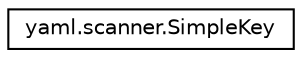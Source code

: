 digraph "Graphical Class Hierarchy"
{
 // LATEX_PDF_SIZE
  edge [fontname="Helvetica",fontsize="10",labelfontname="Helvetica",labelfontsize="10"];
  node [fontname="Helvetica",fontsize="10",shape=record];
  rankdir="LR";
  Node0 [label="yaml.scanner.SimpleKey",height=0.2,width=0.4,color="black", fillcolor="white", style="filled",URL="$classyaml_1_1scanner_1_1SimpleKey.html",tooltip=" "];
}
